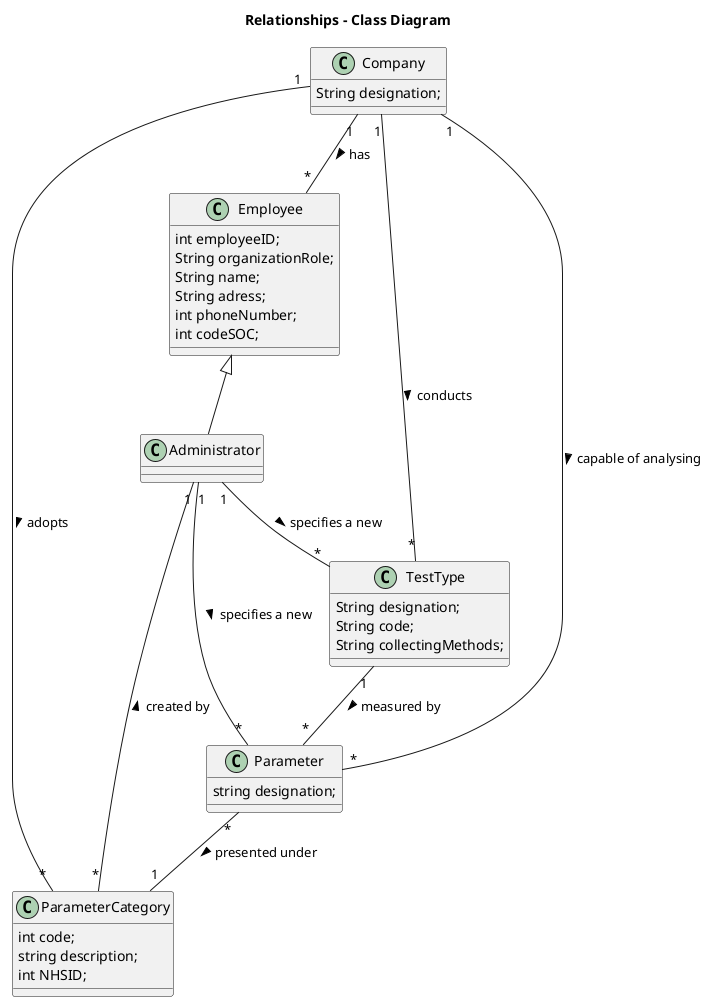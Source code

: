 @startuml
title Relationships - Class Diagram

class Employee{
    int employeeID;
    String organizationRole;
    String name;
    String adress;
    int phoneNumber;
    int codeSOC;
}

class Administrator{

}

class Company {
    String designation;
}

class TestType {
    String designation;
    String code;
    String collectingMethods;
}

class Parameter {
    string designation;
}

class ParameterCategory{
    int code;
    string description;
    int NHSID;
}

Employee <|-- Administrator
Administrator "1" -- "*" TestType: specifies a new >
Administrator "1" -- "*" Parameter: specifies a new >
ParameterCategory "*" -- "1" Administrator: created by >
Company "1" -- "*" TestType: conducts >
Parameter "*" -- "1" ParameterCategory: presented under >
TestType "1" -- "*" Parameter: measured by >
Company "1" -- "*" Parameter: capable of analysing >
Company "1" -- "*" ParameterCategory: adopts >
Company "1" -- "*" Employee: has >

@enduml